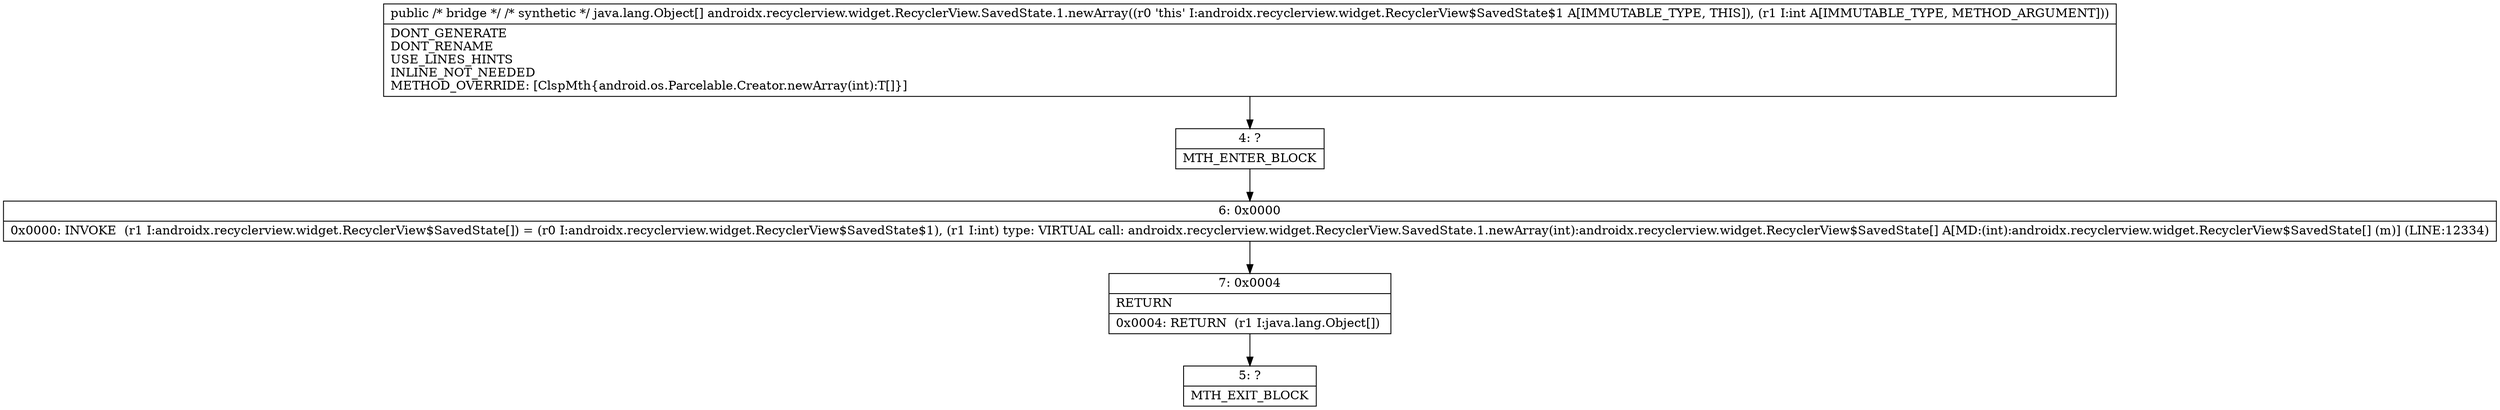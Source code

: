 digraph "CFG forandroidx.recyclerview.widget.RecyclerView.SavedState.1.newArray(I)[Ljava\/lang\/Object;" {
Node_4 [shape=record,label="{4\:\ ?|MTH_ENTER_BLOCK\l}"];
Node_6 [shape=record,label="{6\:\ 0x0000|0x0000: INVOKE  (r1 I:androidx.recyclerview.widget.RecyclerView$SavedState[]) = (r0 I:androidx.recyclerview.widget.RecyclerView$SavedState$1), (r1 I:int) type: VIRTUAL call: androidx.recyclerview.widget.RecyclerView.SavedState.1.newArray(int):androidx.recyclerview.widget.RecyclerView$SavedState[] A[MD:(int):androidx.recyclerview.widget.RecyclerView$SavedState[] (m)] (LINE:12334)\l}"];
Node_7 [shape=record,label="{7\:\ 0x0004|RETURN\l|0x0004: RETURN  (r1 I:java.lang.Object[]) \l}"];
Node_5 [shape=record,label="{5\:\ ?|MTH_EXIT_BLOCK\l}"];
MethodNode[shape=record,label="{public \/* bridge *\/ \/* synthetic *\/ java.lang.Object[] androidx.recyclerview.widget.RecyclerView.SavedState.1.newArray((r0 'this' I:androidx.recyclerview.widget.RecyclerView$SavedState$1 A[IMMUTABLE_TYPE, THIS]), (r1 I:int A[IMMUTABLE_TYPE, METHOD_ARGUMENT]))  | DONT_GENERATE\lDONT_RENAME\lUSE_LINES_HINTS\lINLINE_NOT_NEEDED\lMETHOD_OVERRIDE: [ClspMth\{android.os.Parcelable.Creator.newArray(int):T[]\}]\l}"];
MethodNode -> Node_4;Node_4 -> Node_6;
Node_6 -> Node_7;
Node_7 -> Node_5;
}

